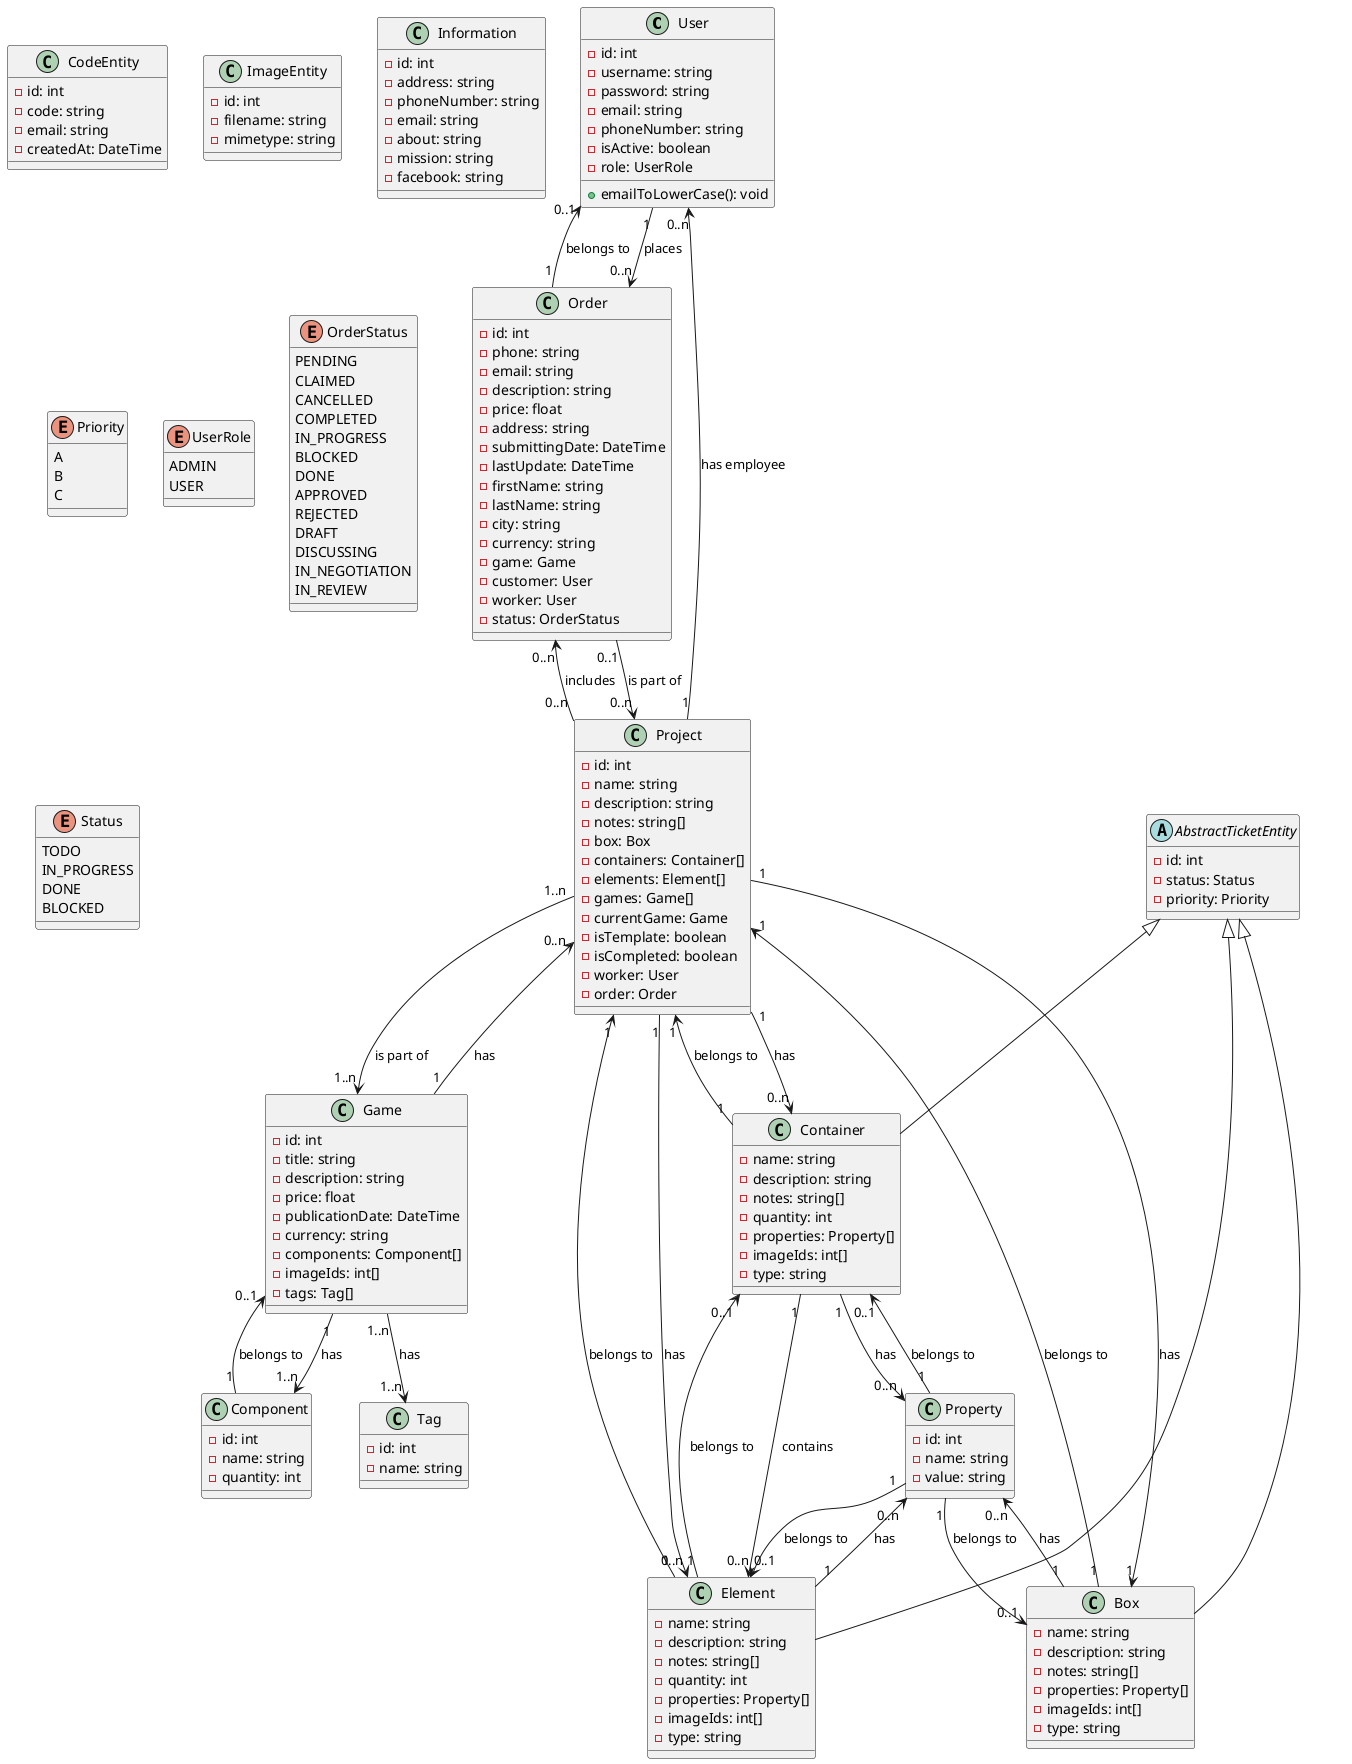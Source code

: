 @startuml

class User {
  - id: int
  - username: string
  - password: string
  - email: string
  - phoneNumber: string
  - isActive: boolean
  - role: UserRole

   + emailToLowerCase(): void
}

class CodeEntity {
  - id: int
  - code: string
  - email: string
  - createdAt: DateTime
}

class Tag {
  - id: int
  - name: string
}

class Component {
  - id: int
  - name: string
  - quantity: int
}

class Game {
  - id: int
  - title: string
  - description: string
  - price: float
  - publicationDate: DateTime
  - currency: string
  - components: Component[]
  - imageIds: int[]
  - tags: Tag[]
}

class ImageEntity {
  - id: int
  - filename: string
  - mimetype: string
}

class Information {
  - id: int
  - address: string
  - phoneNumber: string
  - email: string
  - about: string
  - mission: string
  - facebook: string
}

class Order {
  - id: int
  - phone: string
  - email: string
  - description: string
  - price: float
  - address: string
  - submittingDate: DateTime
  - lastUpdate: DateTime
  - firstName: string
  - lastName: string
  - city: string
  - currency: string
  - game: Game
  - customer: User
  - worker: User
  - status: OrderStatus
}

abstract class AbstractTicketEntity {
  - id: int
  - status: Status
  - priority: Priority
}

class Property {
  - id: int
  - name: string
  - value: string
}

class Box extends AbstractTicketEntity {
  - name: string
  - description: string
  - notes: string[]
  - properties: Property[]
  - imageIds: int[]
  - type: string
}

class Element extends AbstractTicketEntity {
  - name: string
  - description: string
  - notes: string[]
  - quantity: int
  - properties: Property[]
  - imageIds: int[]
  - type: string
}

class Container extends AbstractTicketEntity {
  - name: string
  - description: string
  - notes: string[]
  - quantity: int
  - properties: Property[]
  - imageIds: int[]
  - type: string
}

class Project {
  - id: int
  - name: string
  - description: string
  - notes: string[]
  - box: Box
  - containers: Container[]
  - elements: Element[]
  - games: Game[]
  - currentGame: Game
  - isTemplate: boolean
  - isCompleted: boolean
  - worker: User
  - order: Order
}

enum Priority {
  A
  B
  C
}

enum UserRole {
  ADMIN
  USER
}

enum OrderStatus {
  PENDING
  CLAIMED
  CANCELLED
  COMPLETED
  IN_PROGRESS
  BLOCKED
  DONE
  APPROVED
  REJECTED
  DRAFT
  DISCUSSING
  IN_NEGOTIATION
  IN_REVIEW
}

enum Status {
  TODO
  IN_PROGRESS
  DONE
  BLOCKED
}

Game "1" --> "1..n" Component : has
Component "1" --> "0..1" Game : belongs to

Game "1..n" --> "1..n" Tag : has

User "1" --> "0..n" Order : places
Order "1" --> "0..1" User : belongs to

Order "0..1" --> "0..n" Project : is part of
Project "0..n" --> "0..n" Order : includes
Project "1" --> "0..n" User : has employee

Project "1" --> "1" Box : has
Box "1" --> "1" Project : belongs to

Project "1" --> "0..n" Element : has
Element "1" --> "1" Project : belongs to

Project "1" --> "0..n" Container : has
Container "1" --> "1" Project : belongs to

Container "1" --> "0..n" Element : contains
Element "1" --> "0..1" Container : belongs to

Element "1" --> "0..n" Property : has
Property "1" --> "0..1" Element : belongs to

Box "1" --> "0..n" Property : has
Property "1" --> "0..1" Box : belongs to

Container "1" --> "0..n" Property : has
Property "1" --> "0..1" Container : belongs to

Project "1..n" --> "1..n" Game : is part of
Game "1" --> "0..n" Project : has

@enduml